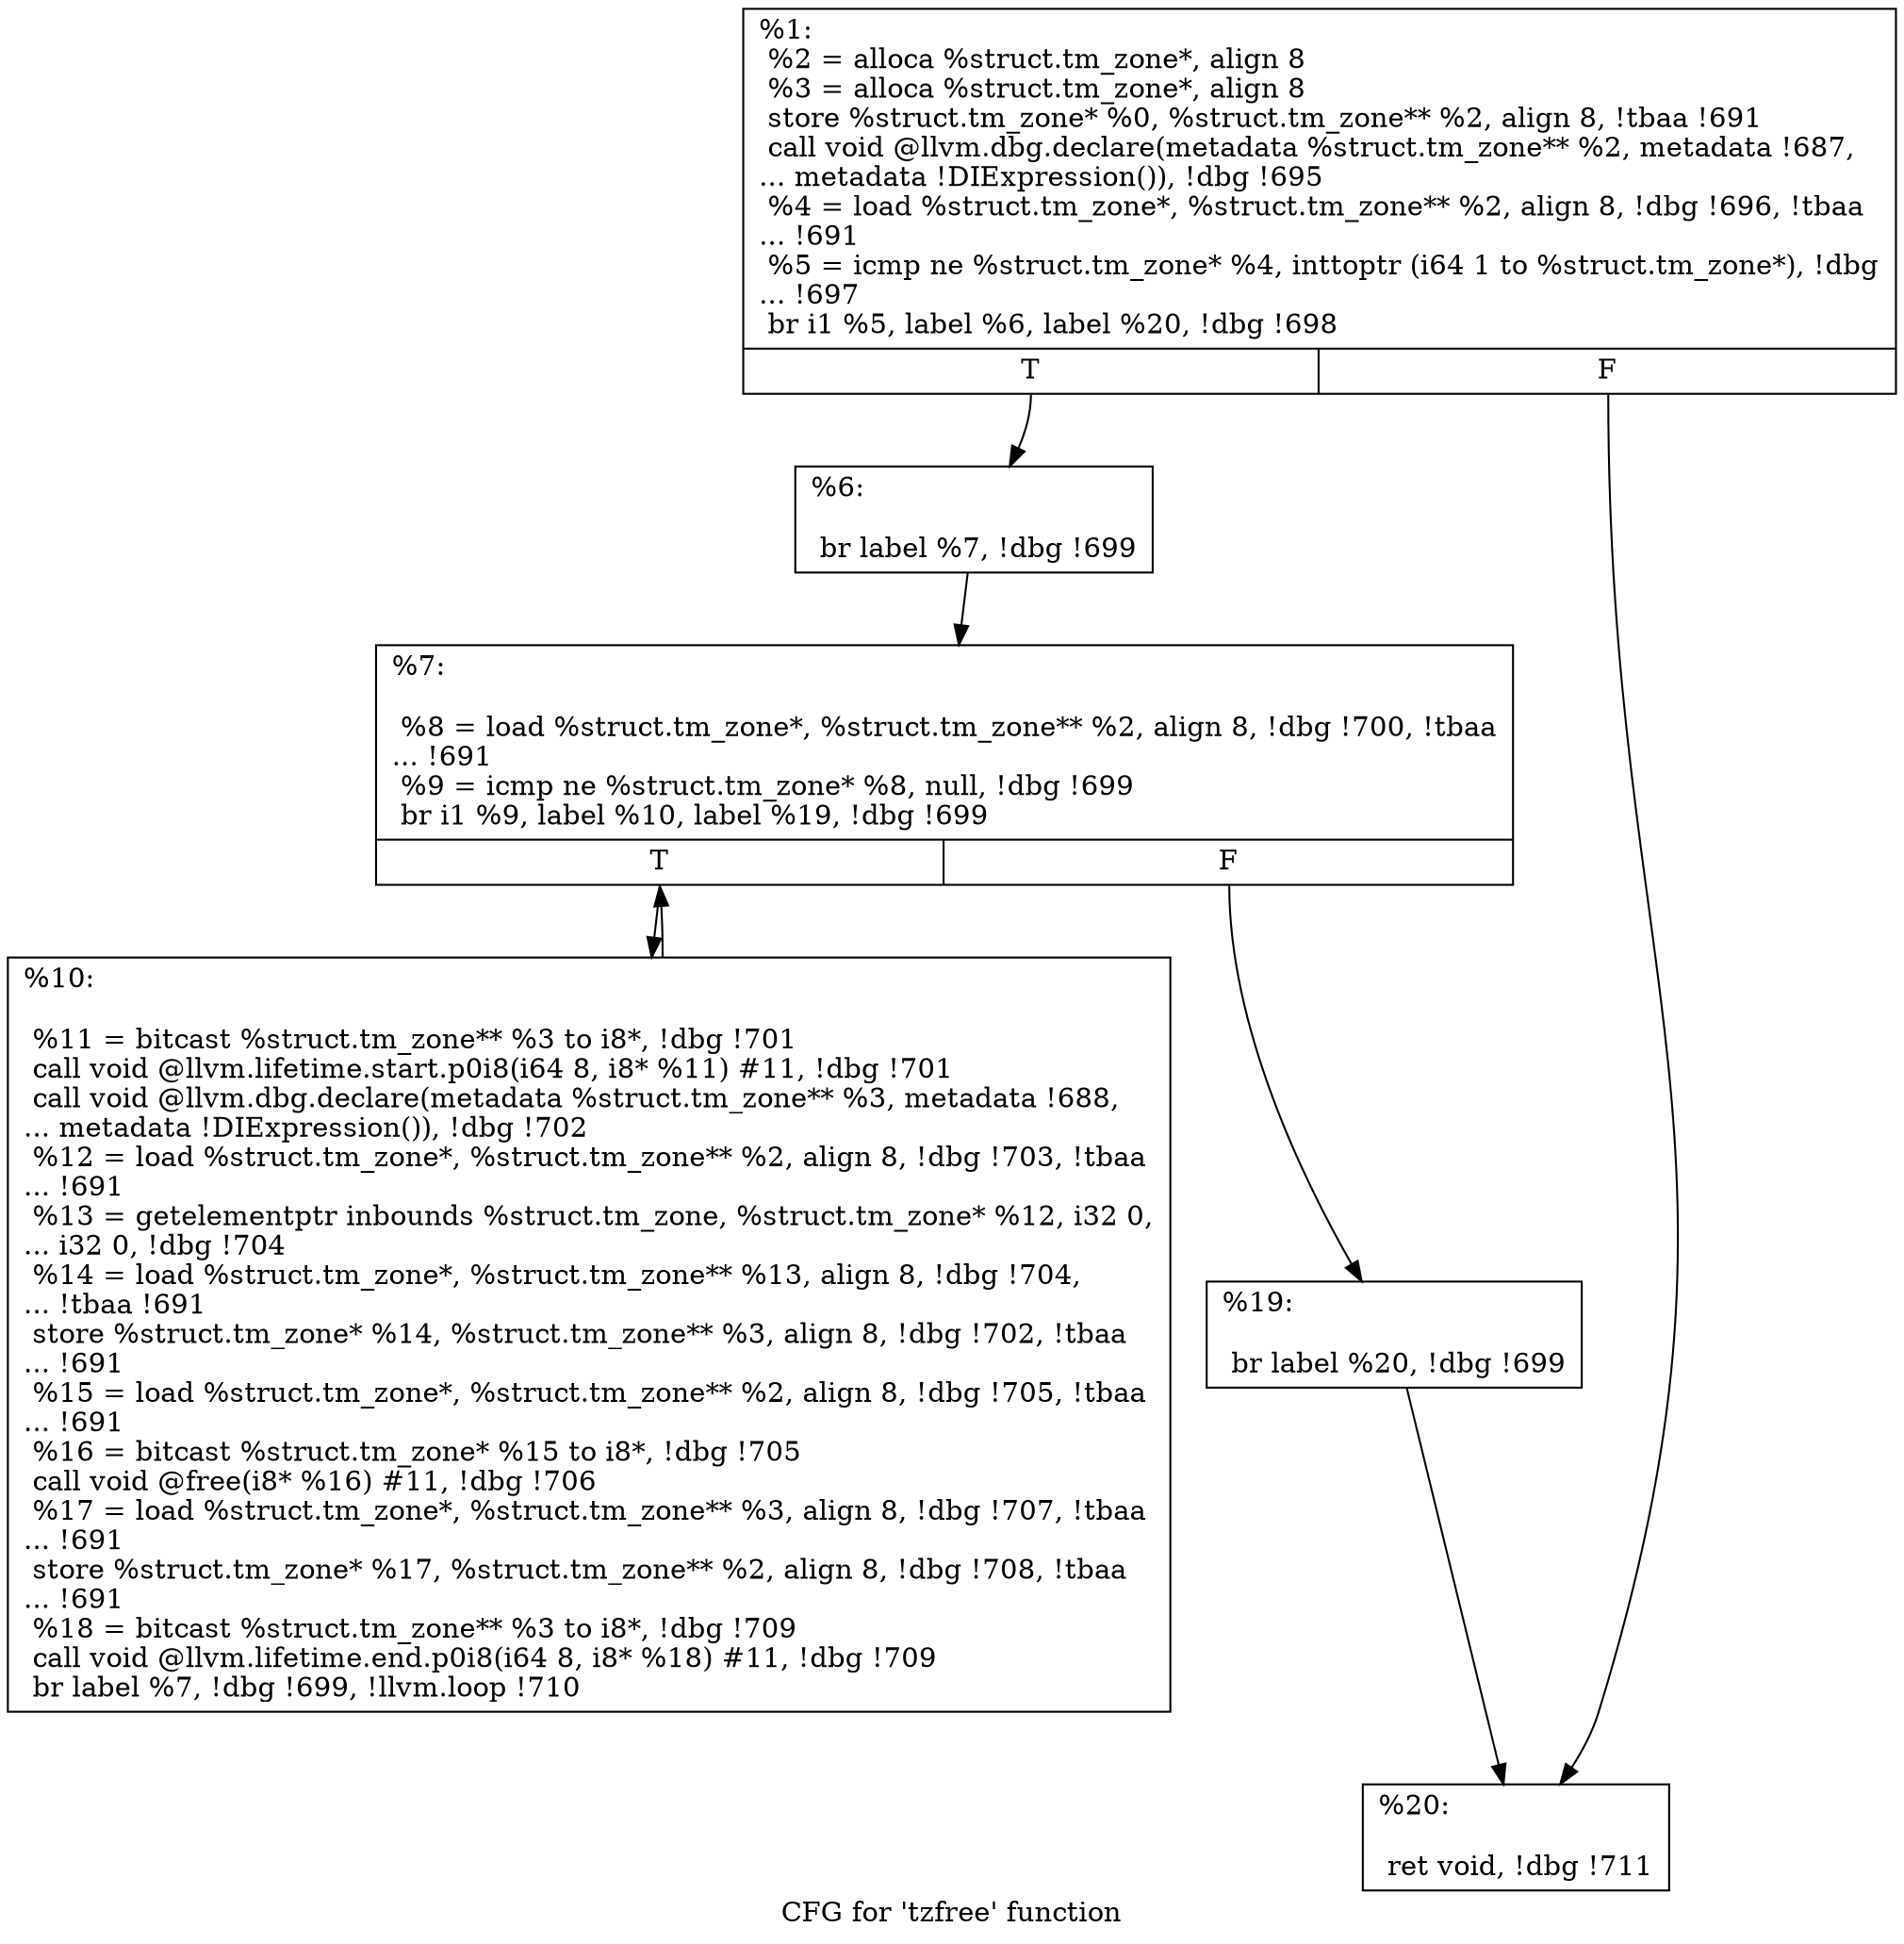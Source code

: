 digraph "CFG for 'tzfree' function" {
	label="CFG for 'tzfree' function";

	Node0x2241380 [shape=record,label="{%1:\l  %2 = alloca %struct.tm_zone*, align 8\l  %3 = alloca %struct.tm_zone*, align 8\l  store %struct.tm_zone* %0, %struct.tm_zone** %2, align 8, !tbaa !691\l  call void @llvm.dbg.declare(metadata %struct.tm_zone** %2, metadata !687,\l... metadata !DIExpression()), !dbg !695\l  %4 = load %struct.tm_zone*, %struct.tm_zone** %2, align 8, !dbg !696, !tbaa\l... !691\l  %5 = icmp ne %struct.tm_zone* %4, inttoptr (i64 1 to %struct.tm_zone*), !dbg\l... !697\l  br i1 %5, label %6, label %20, !dbg !698\l|{<s0>T|<s1>F}}"];
	Node0x2241380:s0 -> Node0x22423b0;
	Node0x2241380:s1 -> Node0x22424f0;
	Node0x22423b0 [shape=record,label="{%6:\l\l  br label %7, !dbg !699\l}"];
	Node0x22423b0 -> Node0x2242400;
	Node0x2242400 [shape=record,label="{%7:\l\l  %8 = load %struct.tm_zone*, %struct.tm_zone** %2, align 8, !dbg !700, !tbaa\l... !691\l  %9 = icmp ne %struct.tm_zone* %8, null, !dbg !699\l  br i1 %9, label %10, label %19, !dbg !699\l|{<s0>T|<s1>F}}"];
	Node0x2242400:s0 -> Node0x2242450;
	Node0x2242400:s1 -> Node0x22424a0;
	Node0x2242450 [shape=record,label="{%10:\l\l  %11 = bitcast %struct.tm_zone** %3 to i8*, !dbg !701\l  call void @llvm.lifetime.start.p0i8(i64 8, i8* %11) #11, !dbg !701\l  call void @llvm.dbg.declare(metadata %struct.tm_zone** %3, metadata !688,\l... metadata !DIExpression()), !dbg !702\l  %12 = load %struct.tm_zone*, %struct.tm_zone** %2, align 8, !dbg !703, !tbaa\l... !691\l  %13 = getelementptr inbounds %struct.tm_zone, %struct.tm_zone* %12, i32 0,\l... i32 0, !dbg !704\l  %14 = load %struct.tm_zone*, %struct.tm_zone** %13, align 8, !dbg !704,\l... !tbaa !691\l  store %struct.tm_zone* %14, %struct.tm_zone** %3, align 8, !dbg !702, !tbaa\l... !691\l  %15 = load %struct.tm_zone*, %struct.tm_zone** %2, align 8, !dbg !705, !tbaa\l... !691\l  %16 = bitcast %struct.tm_zone* %15 to i8*, !dbg !705\l  call void @free(i8* %16) #11, !dbg !706\l  %17 = load %struct.tm_zone*, %struct.tm_zone** %3, align 8, !dbg !707, !tbaa\l... !691\l  store %struct.tm_zone* %17, %struct.tm_zone** %2, align 8, !dbg !708, !tbaa\l... !691\l  %18 = bitcast %struct.tm_zone** %3 to i8*, !dbg !709\l  call void @llvm.lifetime.end.p0i8(i64 8, i8* %18) #11, !dbg !709\l  br label %7, !dbg !699, !llvm.loop !710\l}"];
	Node0x2242450 -> Node0x2242400;
	Node0x22424a0 [shape=record,label="{%19:\l\l  br label %20, !dbg !699\l}"];
	Node0x22424a0 -> Node0x22424f0;
	Node0x22424f0 [shape=record,label="{%20:\l\l  ret void, !dbg !711\l}"];
}
